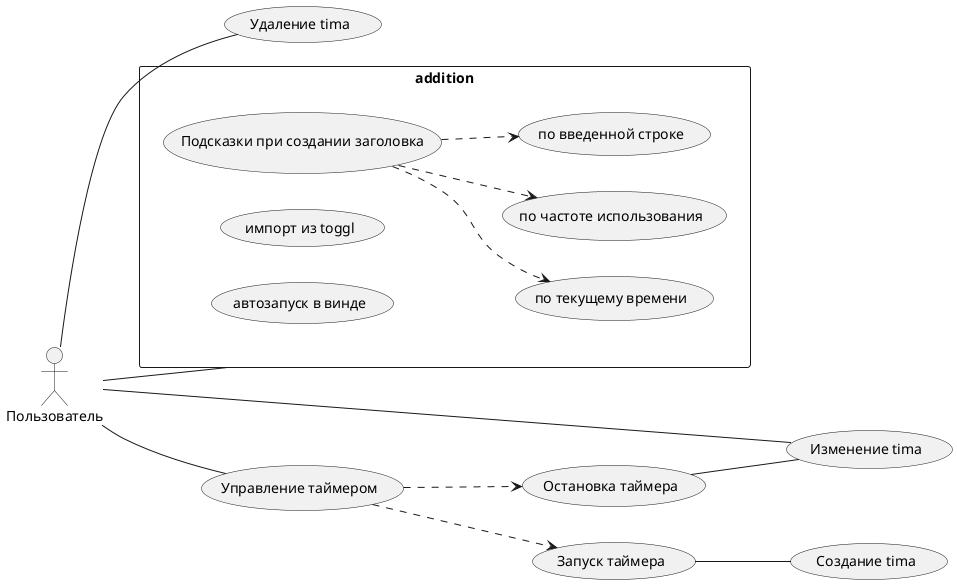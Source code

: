 @startuml TimaProject

left to right direction

actor Пользователь as user

(Создание tima) as crateNote

(Удаление tima) as deleteNote

(Изменение tima) as changeNote

(Управление таймером) as timer

(Запуск таймера) as startTime
(Остановка таймера) as endTime

user -- timer 

timer ..> startTime
timer ..> endTime
startTime -- crateNote
endTime -- changeNote

user -- changeNote
user -- deleteNote
user --addition






rectangle "Доп. функциональность" as addition {
    (Подсказки при создании заголовка) as helper
    helper ..> (по текущему времени)
    helper ..> (по частоте использования)
    helper ..> (по введенной строке)
    (импорт из toggl)
    (автозапуск в винде)
}

@enduml